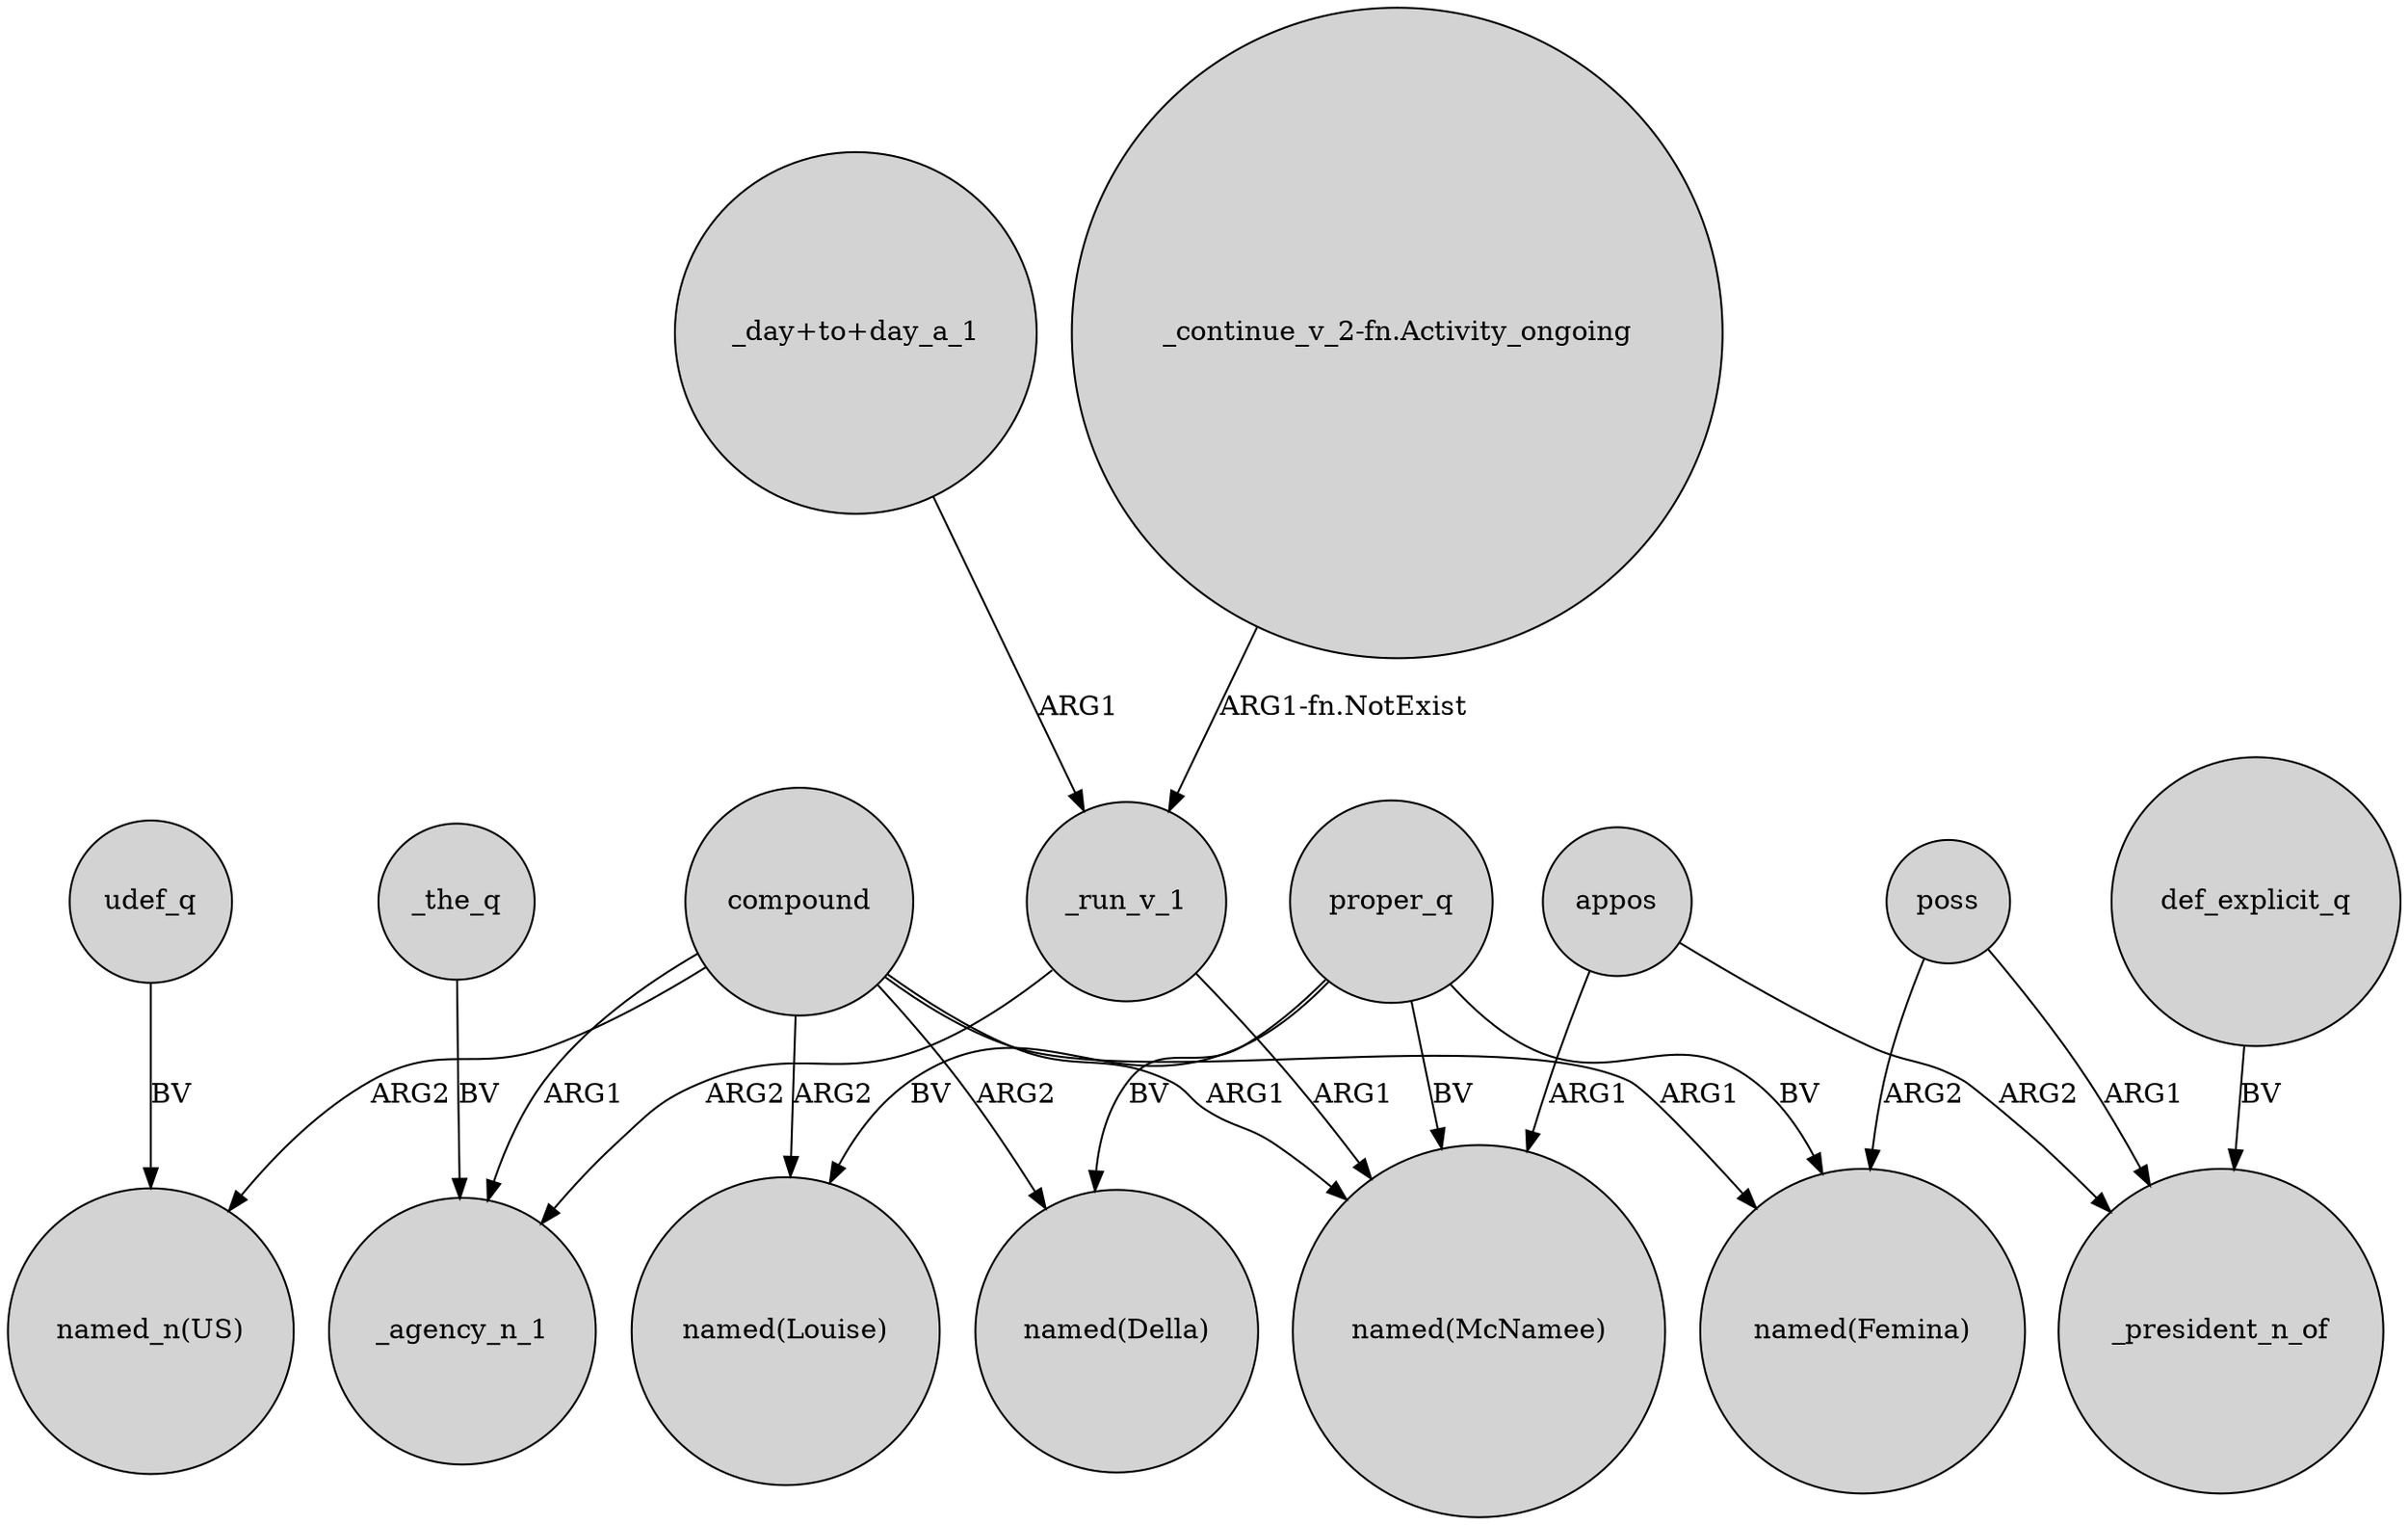 digraph {
	node [shape=circle style=filled]
	_the_q -> _agency_n_1 [label=BV]
	proper_q -> "named(Louise)" [label=BV]
	compound -> _agency_n_1 [label=ARG1]
	udef_q -> "named_n(US)" [label=BV]
	"_day+to+day_a_1" -> _run_v_1 [label=ARG1]
	appos -> "named(McNamee)" [label=ARG1]
	compound -> "named(Femina)" [label=ARG1]
	_run_v_1 -> "named(McNamee)" [label=ARG1]
	compound -> "named_n(US)" [label=ARG2]
	poss -> _president_n_of [label=ARG1]
	appos -> _president_n_of [label=ARG2]
	poss -> "named(Femina)" [label=ARG2]
	compound -> "named(McNamee)" [label=ARG1]
	compound -> "named(Della)" [label=ARG2]
	proper_q -> "named(Della)" [label=BV]
	proper_q -> "named(McNamee)" [label=BV]
	def_explicit_q -> _president_n_of [label=BV]
	compound -> "named(Louise)" [label=ARG2]
	proper_q -> "named(Femina)" [label=BV]
	"_continue_v_2-fn.Activity_ongoing" -> _run_v_1 [label="ARG1-fn.NotExist"]
	_run_v_1 -> _agency_n_1 [label=ARG2]
}
